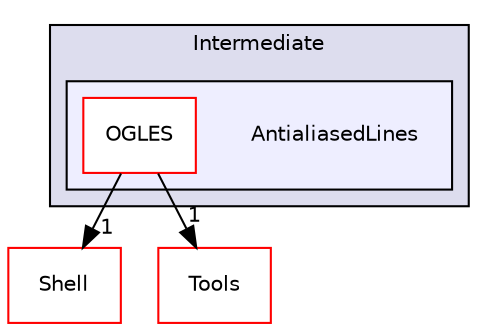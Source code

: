 digraph "PVR/SDK_3.4/Examples/Intermediate/AntialiasedLines" {
  compound=true
  node [ fontsize="10", fontname="Helvetica"];
  edge [ labelfontsize="10", labelfontname="Helvetica"];
  subgraph clusterdir_1fc4701d2c417cbbd376ebdde5d0b37f {
    graph [ bgcolor="#ddddee", pencolor="black", label="Intermediate" fontname="Helvetica", fontsize="10", URL="dir_1fc4701d2c417cbbd376ebdde5d0b37f.html"]
  subgraph clusterdir_41eebef0bb99083755ae9b6b8cfde562 {
    graph [ bgcolor="#eeeeff", pencolor="black", label="" URL="dir_41eebef0bb99083755ae9b6b8cfde562.html"];
    dir_41eebef0bb99083755ae9b6b8cfde562 [shape=plaintext label="AntialiasedLines"];
    dir_4ae6a246b2546f1833912f5c93f24476 [shape=box label="OGLES" color="red" fillcolor="white" style="filled" URL="dir_4ae6a246b2546f1833912f5c93f24476.html"];
  }
  }
  dir_de41955a66a331b990d60d5323117a97 [shape=box label="Shell" fillcolor="white" style="filled" color="red" URL="dir_de41955a66a331b990d60d5323117a97.html"];
  dir_5222bd6691dac9df766f8a52293393a2 [shape=box label="Tools" fillcolor="white" style="filled" color="red" URL="dir_5222bd6691dac9df766f8a52293393a2.html"];
  dir_4ae6a246b2546f1833912f5c93f24476->dir_de41955a66a331b990d60d5323117a97 [headlabel="1", labeldistance=1.5 headhref="dir_001320_000133.html"];
  dir_4ae6a246b2546f1833912f5c93f24476->dir_5222bd6691dac9df766f8a52293393a2 [headlabel="1", labeldistance=1.5 headhref="dir_001320_001762.html"];
}
